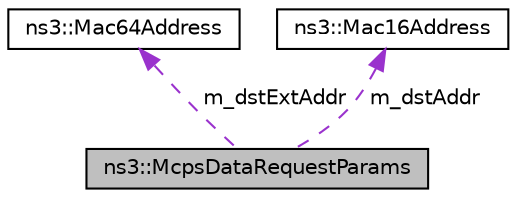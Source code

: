 digraph "ns3::McpsDataRequestParams"
{
 // LATEX_PDF_SIZE
  edge [fontname="Helvetica",fontsize="10",labelfontname="Helvetica",labelfontsize="10"];
  node [fontname="Helvetica",fontsize="10",shape=record];
  Node1 [label="ns3::McpsDataRequestParams",height=0.2,width=0.4,color="black", fillcolor="grey75", style="filled", fontcolor="black",tooltip="MCPS-DATA.request params."];
  Node2 -> Node1 [dir="back",color="darkorchid3",fontsize="10",style="dashed",label=" m_dstExtAddr" ,fontname="Helvetica"];
  Node2 [label="ns3::Mac64Address",height=0.2,width=0.4,color="black", fillcolor="white", style="filled",URL="$classns3_1_1_mac64_address.html",tooltip="an EUI-64 address"];
  Node3 -> Node1 [dir="back",color="darkorchid3",fontsize="10",style="dashed",label=" m_dstAddr" ,fontname="Helvetica"];
  Node3 [label="ns3::Mac16Address",height=0.2,width=0.4,color="black", fillcolor="white", style="filled",URL="$classns3_1_1_mac16_address.html",tooltip="This class can contain 16 bit addresses."];
}

